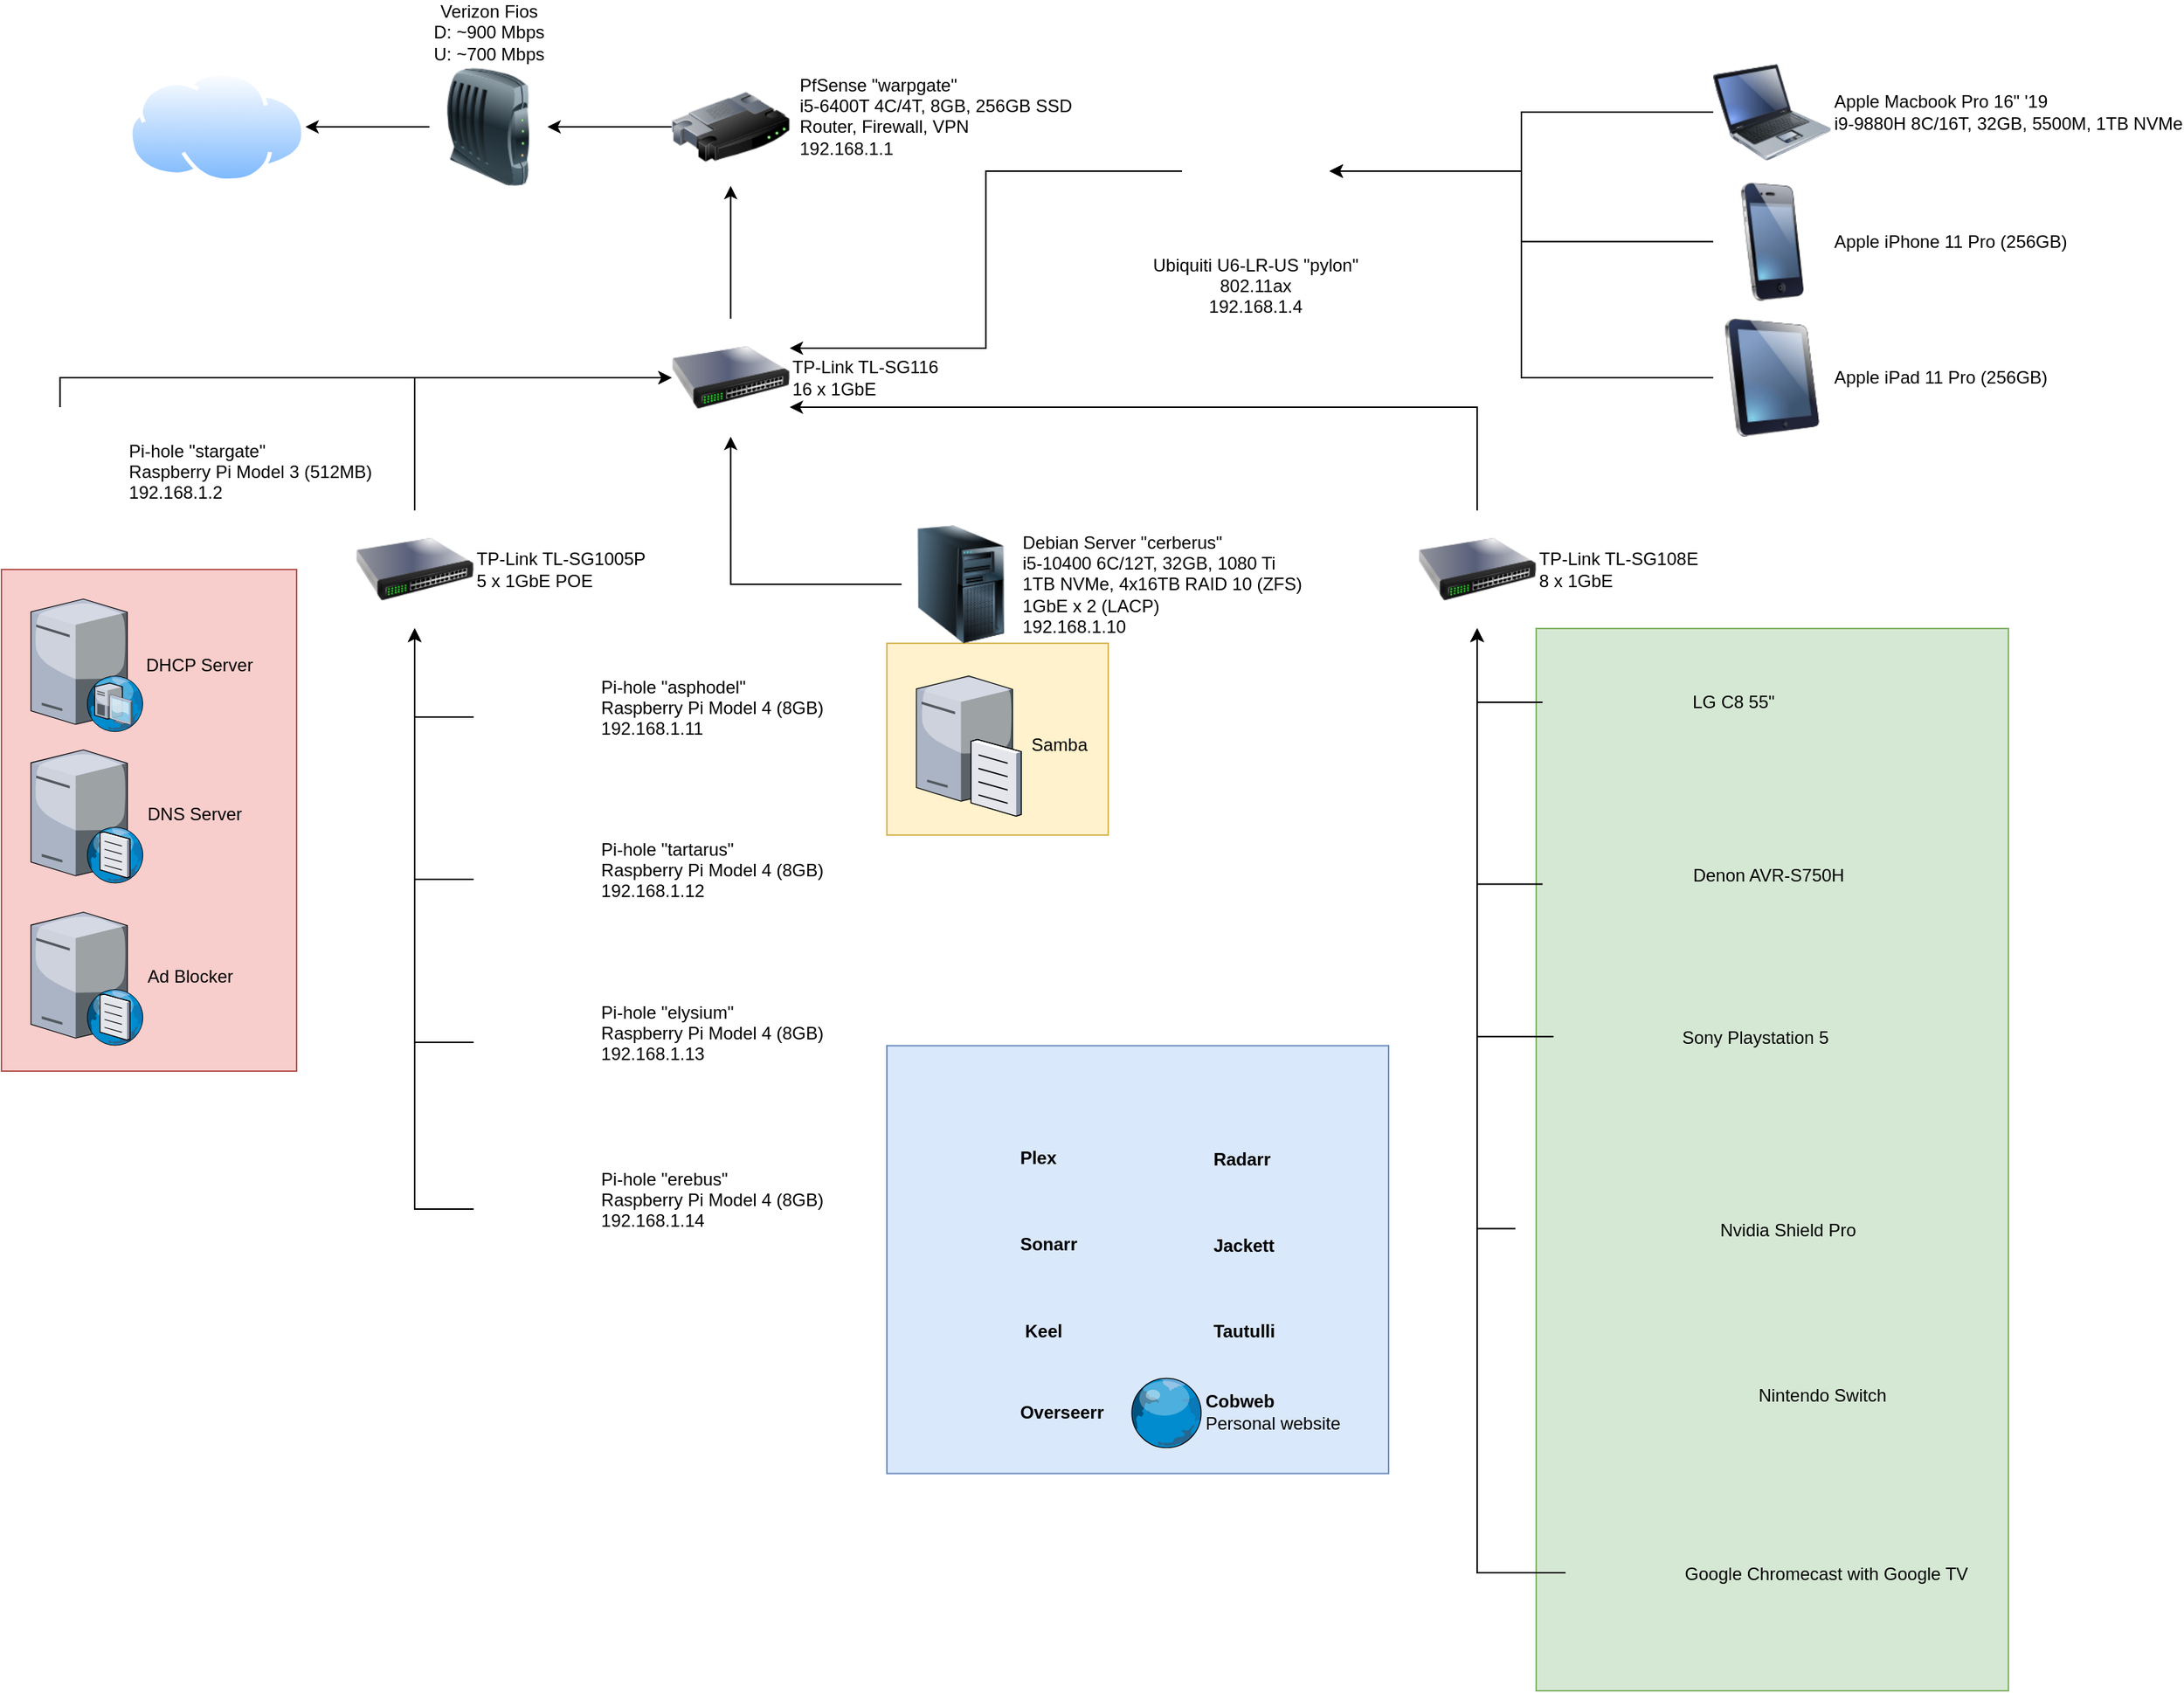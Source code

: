 <mxfile version="15.9.4" type="github"><diagram name="Page-1" id="e3a06f82-3646-2815-327d-82caf3d4e204"><mxGraphModel dx="2022" dy="2447" grid="1" gridSize="10" guides="1" tooltips="1" connect="1" arrows="1" fold="1" page="1" pageScale="1.5" pageWidth="1169" pageHeight="826" background="none" math="0" shadow="0"><root><mxCell id="0" style=";html=1;"/><mxCell id="1" style=";html=1;" parent="0"/><mxCell id="Q6wscr-v3BO27o5_kwgw-108" value="" style="rounded=0;whiteSpace=wrap;html=1;fillColor=#f8cecc;strokeColor=#b85450;labelBackgroundColor=none;" vertex="1" parent="1"><mxGeometry x="80" y="-840" width="200" height="340" as="geometry"/></mxCell><mxCell id="Q6wscr-v3BO27o5_kwgw-90" value="&lt;div&gt;&lt;br&gt;&lt;/div&gt;" style="rounded=0;whiteSpace=wrap;html=1;verticalAlign=top;align=left;spacingLeft=9;spacing=2;fillColor=#fff2cc;strokeColor=#d6b656;labelBackgroundColor=none;" vertex="1" parent="1"><mxGeometry x="680" y="-790" width="150" height="130" as="geometry"/></mxCell><mxCell id="Q6wscr-v3BO27o5_kwgw-75" value="" style="rounded=0;whiteSpace=wrap;html=1;verticalAlign=top;align=left;spacingLeft=9;spacing=2;fillColor=#dae8fc;strokeColor=#6c8ebf;labelBackgroundColor=none;" vertex="1" parent="1"><mxGeometry x="680" y="-517.25" width="340" height="290" as="geometry"/></mxCell><mxCell id="Q6wscr-v3BO27o5_kwgw-55" value="DHCP Server" style="verticalLabelPosition=middle;sketch=0;aspect=fixed;html=1;verticalAlign=middle;strokeColor=none;align=left;outlineConnect=0;shape=mxgraph.citrix.dhcp_server;labelPosition=right;labelBackgroundColor=none;" vertex="1" parent="1"><mxGeometry x="100" y="-820" width="76" height="90" as="geometry"/></mxCell><mxCell id="Q6wscr-v3BO27o5_kwgw-56" value="DNS Server" style="verticalLabelPosition=middle;sketch=0;aspect=fixed;html=1;verticalAlign=middle;strokeColor=none;align=left;outlineConnect=0;shape=mxgraph.citrix.dns_server;labelPosition=right;labelBackgroundColor=none;" vertex="1" parent="1"><mxGeometry x="100" y="-720" width="76.5" height="92.5" as="geometry"/></mxCell><mxCell id="Q6wscr-v3BO27o5_kwgw-185" style="edgeStyle=orthogonalEdgeStyle;rounded=0;orthogonalLoop=1;jettySize=auto;html=1;exitX=0;exitY=0.5;exitDx=0;exitDy=0;entryX=0.5;entryY=1;entryDx=0;entryDy=0;labelBackgroundColor=none;" edge="1" parent="1" source="Q6wscr-v3BO27o5_kwgw-72" target="Q6wscr-v3BO27o5_kwgw-126"><mxGeometry relative="1" as="geometry"/></mxCell><mxCell id="Q6wscr-v3BO27o5_kwgw-72" value="&lt;div&gt;&lt;span&gt;Debian Server&lt;/span&gt; &quot;cerberus&quot;&lt;/div&gt;&lt;div&gt;i5-10400 6C/12T, 32GB, 1080 Ti&lt;/div&gt;&lt;div&gt;1TB NVMe, 4x16TB RAID 10 (ZFS)&lt;br&gt;&lt;/div&gt;&lt;div&gt;1GbE x 2 (LACP)&lt;/div&gt;&lt;div&gt;192.168.1.10&lt;/div&gt;" style="image;html=1;image=img/lib/clip_art/computers/Server_Tower_128x128.png;labelPosition=right;verticalLabelPosition=middle;align=left;verticalAlign=middle;labelBackgroundColor=none;fontStyle=0" vertex="1" parent="1"><mxGeometry x="690" y="-870" width="80" height="80" as="geometry"/></mxCell><mxCell id="Q6wscr-v3BO27o5_kwgw-91" value="&lt;div&gt;Samba&lt;/div&gt;" style="verticalLabelPosition=middle;sketch=0;aspect=fixed;html=1;verticalAlign=middle;strokeColor=none;align=left;outlineConnect=0;shape=mxgraph.citrix.file_server;rounded=0;labelPosition=right;spacingLeft=5;labelBackgroundColor=none;" vertex="1" parent="1"><mxGeometry x="700" y="-770" width="71" height="97" as="geometry"/></mxCell><mxCell id="Q6wscr-v3BO27o5_kwgw-96" value="" style="shape=image;verticalLabelPosition=bottom;labelBackgroundColor=none;verticalAlign=top;aspect=fixed;imageAspect=0;image=https://upload.wikimedia.org/wikipedia/commons/thumb/3/39/Kubernetes_logo_without_workmark.svg/1200px-Kubernetes_logo_without_workmark.svg.png;" vertex="1" parent="1"><mxGeometry x="690" y="-616.25" width="144.16" height="140" as="geometry"/></mxCell><mxCell id="Q6wscr-v3BO27o5_kwgw-129" style="edgeStyle=orthogonalEdgeStyle;rounded=0;orthogonalLoop=1;jettySize=auto;html=1;exitX=0.5;exitY=0;exitDx=0;exitDy=0;labelBackgroundColor=none;" edge="1" parent="1" source="Q6wscr-v3BO27o5_kwgw-107" target="Q6wscr-v3BO27o5_kwgw-126"><mxGeometry relative="1" as="geometry"/></mxCell><mxCell id="Q6wscr-v3BO27o5_kwgw-107" value="Pi-hole &quot;stargate&quot;&#xA;Raspberry Pi Model 3 (512MB)&#xA;192.168.1.2&#xA;" style="shape=image;verticalLabelPosition=middle;labelBackgroundColor=none;verticalAlign=middle;aspect=fixed;imageAspect=0;image=https://www.raspberrypi.org/app/uploads/2018/03/RPi-Logo-Reg-SCREEN.png;labelPosition=right;align=left;spacingBottom=0;spacingRight=0;spacingLeft=5;" vertex="1" parent="1"><mxGeometry x="80" y="-950" width="79.42" height="100" as="geometry"/></mxCell><mxCell id="Q6wscr-v3BO27o5_kwgw-151" style="edgeStyle=orthogonalEdgeStyle;rounded=0;orthogonalLoop=1;jettySize=auto;html=1;exitX=0;exitY=0.5;exitDx=0;exitDy=0;entryX=1;entryY=0.5;entryDx=0;entryDy=0;labelBackgroundColor=none;" edge="1" parent="1" source="Q6wscr-v3BO27o5_kwgw-110" target="Q6wscr-v3BO27o5_kwgw-148"><mxGeometry relative="1" as="geometry"/></mxCell><mxCell id="Q6wscr-v3BO27o5_kwgw-110" value="&lt;div&gt;&lt;span&gt;PfSense &lt;/span&gt;&quot;warpgate&quot;&lt;/div&gt;&lt;div&gt;i5-6400T 4C/4T, 8GB, 256GB SSD&lt;/div&gt;&lt;div&gt;Router, Firewall, VPN&lt;br&gt;&lt;/div&gt;&lt;div&gt;192.168.1.1&lt;br&gt;&lt;/div&gt;&lt;div&gt;&lt;br&gt;&lt;/div&gt;" style="image;html=1;image=img/lib/clip_art/networking/Router_128x128.png;rounded=0;labelBackgroundColor=none;labelPosition=right;verticalLabelPosition=middle;align=left;verticalAlign=middle;spacingLeft=5;fontStyle=0" vertex="1" parent="1"><mxGeometry x="534.16" y="-1180" width="80" height="80" as="geometry"/></mxCell><mxCell id="Q6wscr-v3BO27o5_kwgw-112" value="Ad Blocker" style="verticalLabelPosition=middle;sketch=0;aspect=fixed;html=1;verticalAlign=middle;strokeColor=none;align=left;outlineConnect=0;shape=mxgraph.citrix.dns_server;labelPosition=right;labelBackgroundColor=none;" vertex="1" parent="1"><mxGeometry x="100" y="-610" width="76.5" height="92.5" as="geometry"/></mxCell><mxCell id="Q6wscr-v3BO27o5_kwgw-117" value="Plex" style="shape=image;verticalLabelPosition=middle;labelBackgroundColor=none;verticalAlign=middle;aspect=fixed;imageAspect=0;image=https://avatars.githubusercontent.com/u/324832?s=200&amp;v=4;spacingLeft=5;labelPosition=right;align=left;fontStyle=1" vertex="1" parent="1"><mxGeometry x="713.321" y="-467.25" width="50" height="50" as="geometry"/></mxCell><mxCell id="Q6wscr-v3BO27o5_kwgw-119" value="Sonarr" style="shape=image;verticalLabelPosition=middle;labelBackgroundColor=none;verticalAlign=middle;aspect=fixed;imageAspect=0;image=https://external-preview.redd.it/kZw4vA5LaxvPL6t2YK4gAiV17VP2LA1qvftpT6cIvYw.png?auto=webp&amp;s=e881471a35ab00aaa56dd9b0bb931f70ea7671dc;spacingLeft=5;labelPosition=right;align=left;fontStyle=1" vertex="1" parent="1"><mxGeometry x="713.318" y="-408.75" width="50" height="50" as="geometry"/></mxCell><mxCell id="Q6wscr-v3BO27o5_kwgw-120" value="Radarr" style="shape=image;verticalLabelPosition=middle;labelBackgroundColor=none;verticalAlign=middle;aspect=fixed;imageAspect=0;image=https://raw.githubusercontent.com/Radarr/radarr.github.io/master/logo/radarr-64.png;fontStyle=1;labelPosition=right;align=left;spacingLeft=5;" vertex="1" parent="1"><mxGeometry x="844.315" y="-466.14" width="50" height="50" as="geometry"/></mxCell><mxCell id="Q6wscr-v3BO27o5_kwgw-121" value="Jackett" style="shape=image;verticalLabelPosition=middle;labelBackgroundColor=none;verticalAlign=middle;aspect=fixed;imageAspect=0;image=https://jackett.techn.is/jacket_medium.png;labelPosition=right;align=left;spacingLeft=5;fontStyle=1" vertex="1" parent="1"><mxGeometry x="843.317" y="-408.14" width="51" height="51" as="geometry"/></mxCell><mxCell id="Q6wscr-v3BO27o5_kwgw-122" value="Tautulli" style="shape=image;verticalLabelPosition=middle;labelBackgroundColor=none;verticalAlign=middle;aspect=fixed;imageAspect=0;image=https://tautulli.com/images/logo-circle.png;labelPosition=right;align=left;spacingLeft=5;fontStyle=1" vertex="1" parent="1"><mxGeometry x="844.322" y="-349.48" width="50" height="50" as="geometry"/></mxCell><mxCell id="Q6wscr-v3BO27o5_kwgw-123" value="Overseerr" style="shape=image;verticalLabelPosition=middle;labelBackgroundColor=none;verticalAlign=middle;aspect=fixed;imageAspect=0;image=https://storage.cloudconvert.com/tasks/fbc8fbe5-36fb-4b88-854a-37ac5f732d41/os_logo_filled.png?AWSAccessKeyId=cloudconvert-production&amp;Expires=1639360409&amp;Signature=rjBVPXYvPCMH2G7dvn7iOxPwyJc%3D&amp;response-content-disposition=inline%3B%20filename%3D%22os_logo_filled.png%22&amp;response-content-type=image%2Fpng;labelPosition=right;align=left;spacingLeft=5;fontStyle=1" vertex="1" parent="1"><mxGeometry x="713.319" y="-294.75" width="50" height="50" as="geometry"/></mxCell><mxCell id="Q6wscr-v3BO27o5_kwgw-124" value="Keel" style="shape=image;verticalLabelPosition=middle;labelBackgroundColor=none;verticalAlign=middle;aspect=fixed;imageAspect=0;image=https://keel.sh/img/logo_small.png;labelPosition=right;align=left;spacingLeft=5;fontStyle=1" vertex="1" parent="1"><mxGeometry x="710.005" y="-349.48" width="56.62" height="50" as="geometry"/></mxCell><mxCell id="Q6wscr-v3BO27o5_kwgw-125" value="&lt;div&gt;&lt;b&gt;Cobweb&lt;/b&gt;&lt;/div&gt;&lt;div align=&quot;left&quot;&gt;Personal website&lt;br&gt;&lt;b&gt;&lt;/b&gt;&lt;/div&gt;" style="verticalLabelPosition=middle;sketch=0;aspect=fixed;html=1;verticalAlign=middle;strokeColor=none;align=left;outlineConnect=0;shape=mxgraph.citrix.globe;rounded=0;shadow=0;labelBackgroundColor=none;labelBorderColor=none;labelPosition=right;" vertex="1" parent="1"><mxGeometry x="843.82" y="-292.52" width="50" height="47.77" as="geometry"/></mxCell><mxCell id="Q6wscr-v3BO27o5_kwgw-147" style="edgeStyle=orthogonalEdgeStyle;rounded=0;orthogonalLoop=1;jettySize=auto;html=1;exitX=0.5;exitY=0;exitDx=0;exitDy=0;entryX=0.5;entryY=1;entryDx=0;entryDy=0;labelBackgroundColor=none;" edge="1" parent="1" source="Q6wscr-v3BO27o5_kwgw-126" target="Q6wscr-v3BO27o5_kwgw-110"><mxGeometry relative="1" as="geometry"/></mxCell><mxCell id="Q6wscr-v3BO27o5_kwgw-126" value="&lt;div&gt;&lt;span&gt;TP-Link TL-SG116&lt;/span&gt;&lt;/div&gt;&lt;div&gt;16 x 1GbE&lt;br&gt;&lt;/div&gt;" style="image;html=1;image=img/lib/clip_art/networking/Switch_128x128.png;rounded=0;shadow=0;labelBackgroundColor=none;labelBorderColor=none;sketch=1;strokeWidth=3;labelPosition=right;verticalLabelPosition=middle;align=left;verticalAlign=middle;fontStyle=0" vertex="1" parent="1"><mxGeometry x="534.16" y="-1010" width="80" height="80" as="geometry"/></mxCell><mxCell id="Q6wscr-v3BO27o5_kwgw-130" style="edgeStyle=orthogonalEdgeStyle;rounded=0;orthogonalLoop=1;jettySize=auto;html=1;exitX=0.5;exitY=0;exitDx=0;exitDy=0;entryX=0;entryY=0.5;entryDx=0;entryDy=0;labelBackgroundColor=none;" edge="1" parent="1" source="Q6wscr-v3BO27o5_kwgw-127" target="Q6wscr-v3BO27o5_kwgw-126"><mxGeometry relative="1" as="geometry"/></mxCell><mxCell id="Q6wscr-v3BO27o5_kwgw-127" value="&lt;div&gt;&lt;span&gt;TP-Link TL-SG1005P&lt;/span&gt;&lt;/div&gt;&lt;div&gt;5 x 1GbE POE&lt;br&gt;&lt;/div&gt;" style="image;html=1;image=img/lib/clip_art/networking/Switch_128x128.png;rounded=0;shadow=0;labelBackgroundColor=none;labelBorderColor=none;sketch=1;strokeWidth=3;labelPosition=right;verticalLabelPosition=middle;align=left;verticalAlign=middle;fontStyle=0" vertex="1" parent="1"><mxGeometry x="320" y="-880" width="80" height="80" as="geometry"/></mxCell><mxCell id="Q6wscr-v3BO27o5_kwgw-138" style="edgeStyle=orthogonalEdgeStyle;rounded=0;orthogonalLoop=1;jettySize=auto;html=1;exitX=0;exitY=0.5;exitDx=0;exitDy=0;entryX=0.5;entryY=1;entryDx=0;entryDy=0;labelBackgroundColor=none;" edge="1" parent="1" source="Q6wscr-v3BO27o5_kwgw-131" target="Q6wscr-v3BO27o5_kwgw-127"><mxGeometry relative="1" as="geometry"/></mxCell><mxCell id="Q6wscr-v3BO27o5_kwgw-131" value="Pi-hole &quot;asphodel&quot;&#xA;Raspberry Pi Model 4 (8GB)&#xA;192.168.1.11&#xA;" style="shape=image;verticalLabelPosition=middle;labelBackgroundColor=none;verticalAlign=middle;aspect=fixed;imageAspect=0;image=https://www.raspberrypi.org/app/uploads/2018/03/RPi-Logo-Reg-SCREEN.png;labelPosition=right;align=left;spacingBottom=0;spacingRight=0;spacingLeft=5;fontStyle=0" vertex="1" parent="1"><mxGeometry x="400" y="-790" width="79.42" height="100" as="geometry"/></mxCell><mxCell id="Q6wscr-v3BO27o5_kwgw-139" style="edgeStyle=orthogonalEdgeStyle;rounded=0;orthogonalLoop=1;jettySize=auto;html=1;exitX=0;exitY=0.5;exitDx=0;exitDy=0;labelBackgroundColor=none;" edge="1" parent="1" source="Q6wscr-v3BO27o5_kwgw-135" target="Q6wscr-v3BO27o5_kwgw-127"><mxGeometry relative="1" as="geometry"/></mxCell><mxCell id="Q6wscr-v3BO27o5_kwgw-135" value="Pi-hole &quot;tartarus&quot;&#xA;Raspberry Pi Model 4 (8GB)&#xA;192.168.1.12&#xA;" style="shape=image;verticalLabelPosition=middle;labelBackgroundColor=none;verticalAlign=middle;aspect=fixed;imageAspect=0;image=https://www.raspberrypi.org/app/uploads/2018/03/RPi-Logo-Reg-SCREEN.png;labelPosition=right;align=left;spacingBottom=0;spacingRight=0;spacingLeft=5;" vertex="1" parent="1"><mxGeometry x="400" y="-680" width="79.42" height="100" as="geometry"/></mxCell><mxCell id="Q6wscr-v3BO27o5_kwgw-140" style="edgeStyle=orthogonalEdgeStyle;rounded=0;orthogonalLoop=1;jettySize=auto;html=1;exitX=0;exitY=0.5;exitDx=0;exitDy=0;labelBackgroundColor=none;" edge="1" parent="1" source="Q6wscr-v3BO27o5_kwgw-136" target="Q6wscr-v3BO27o5_kwgw-127"><mxGeometry relative="1" as="geometry"/></mxCell><mxCell id="Q6wscr-v3BO27o5_kwgw-136" value="Pi-hole &quot;elysium&quot;&#xA;Raspberry Pi Model 4 (8GB)&#xA;192.168.1.13&#xA;" style="shape=image;verticalLabelPosition=middle;labelBackgroundColor=none;verticalAlign=middle;aspect=fixed;imageAspect=0;image=https://www.raspberrypi.org/app/uploads/2018/03/RPi-Logo-Reg-SCREEN.png;labelPosition=right;align=left;spacingBottom=0;spacingRight=0;spacingLeft=5;" vertex="1" parent="1"><mxGeometry x="400" y="-569.5" width="79.42" height="100" as="geometry"/></mxCell><mxCell id="Q6wscr-v3BO27o5_kwgw-141" style="edgeStyle=orthogonalEdgeStyle;rounded=0;orthogonalLoop=1;jettySize=auto;html=1;exitX=0;exitY=0.5;exitDx=0;exitDy=0;labelBackgroundColor=none;" edge="1" parent="1" source="Q6wscr-v3BO27o5_kwgw-137" target="Q6wscr-v3BO27o5_kwgw-127"><mxGeometry relative="1" as="geometry"/></mxCell><mxCell id="Q6wscr-v3BO27o5_kwgw-137" value="Pi-hole &quot;erebus&quot;&#xA;Raspberry Pi Model 4 (8GB)&#xA;192.168.1.14&#xA;" style="shape=image;verticalLabelPosition=middle;labelBackgroundColor=none;verticalAlign=middle;aspect=fixed;imageAspect=0;image=https://www.raspberrypi.org/app/uploads/2018/03/RPi-Logo-Reg-SCREEN.png;labelPosition=right;align=left;spacingBottom=0;spacingRight=0;spacingLeft=5;fontStyle=0" vertex="1" parent="1"><mxGeometry x="400" y="-456.5" width="79.42" height="100" as="geometry"/></mxCell><mxCell id="Q6wscr-v3BO27o5_kwgw-142" value="" style="shape=image;verticalLabelPosition=bottom;labelBackgroundColor=none;verticalAlign=top;aspect=fixed;imageAspect=0;image=https://upload.wikimedia.org/wikipedia/commons/thumb/3/39/Kubernetes_logo_without_workmark.svg/1200px-Kubernetes_logo_without_workmark.svg.png;" vertex="1" parent="1"><mxGeometry x="393" y="-730" width="41.19" height="40" as="geometry"/></mxCell><mxCell id="Q6wscr-v3BO27o5_kwgw-143" value="" style="shape=image;verticalLabelPosition=bottom;labelBackgroundColor=none;verticalAlign=top;aspect=fixed;imageAspect=0;image=https://upload.wikimedia.org/wikipedia/commons/thumb/3/39/Kubernetes_logo_without_workmark.svg/1200px-Kubernetes_logo_without_workmark.svg.png;" vertex="1" parent="1"><mxGeometry x="393" y="-620" width="41.19" height="40" as="geometry"/></mxCell><mxCell id="Q6wscr-v3BO27o5_kwgw-144" value="" style="shape=image;verticalLabelPosition=bottom;labelBackgroundColor=none;verticalAlign=top;aspect=fixed;imageAspect=0;image=https://upload.wikimedia.org/wikipedia/commons/thumb/3/39/Kubernetes_logo_without_workmark.svg/1200px-Kubernetes_logo_without_workmark.svg.png;" vertex="1" parent="1"><mxGeometry x="393" y="-509.5" width="41.19" height="40" as="geometry"/></mxCell><mxCell id="Q6wscr-v3BO27o5_kwgw-145" value="" style="shape=image;verticalLabelPosition=bottom;labelBackgroundColor=none;verticalAlign=top;aspect=fixed;imageAspect=0;image=https://upload.wikimedia.org/wikipedia/commons/thumb/3/39/Kubernetes_logo_without_workmark.svg/1200px-Kubernetes_logo_without_workmark.svg.png;" vertex="1" parent="1"><mxGeometry x="393" y="-396.5" width="41.19" height="40" as="geometry"/></mxCell><mxCell id="Q6wscr-v3BO27o5_kwgw-146" value="" style="shape=image;verticalLabelPosition=bottom;labelBackgroundColor=none;verticalAlign=top;aspect=fixed;imageAspect=0;image=https://upload.wikimedia.org/wikipedia/commons/thumb/3/39/Kubernetes_logo_without_workmark.svg/1200px-Kubernetes_logo_without_workmark.svg.png;" vertex="1" parent="1"><mxGeometry x="680" y="-840" width="41.19" height="40" as="geometry"/></mxCell><mxCell id="Q6wscr-v3BO27o5_kwgw-150" style="edgeStyle=orthogonalEdgeStyle;rounded=0;orthogonalLoop=1;jettySize=auto;html=1;exitX=0;exitY=0.5;exitDx=0;exitDy=0;entryX=1;entryY=0.5;entryDx=0;entryDy=0;labelBackgroundColor=none;" edge="1" parent="1" source="Q6wscr-v3BO27o5_kwgw-148" target="Q6wscr-v3BO27o5_kwgw-149"><mxGeometry relative="1" as="geometry"/></mxCell><mxCell id="Q6wscr-v3BO27o5_kwgw-148" value="&lt;div&gt;&lt;span&gt;Verizon Fios&lt;/span&gt;&lt;/div&gt;&lt;div&gt; D: ~900 Mbps&lt;/div&gt;&lt;div&gt;U: ~700 Mbps&lt;br&gt;&lt;/div&gt;" style="image;html=1;image=img/lib/clip_art/networking/Modem_128x128.png;rounded=0;shadow=0;labelBackgroundColor=none;labelBorderColor=none;sketch=1;strokeWidth=3;labelPosition=center;verticalLabelPosition=top;align=center;verticalAlign=bottom;fontStyle=0" vertex="1" parent="1"><mxGeometry x="370.0" y="-1180" width="80" height="80" as="geometry"/></mxCell><mxCell id="Q6wscr-v3BO27o5_kwgw-149" value="" style="aspect=fixed;perimeter=ellipsePerimeter;html=1;align=center;shadow=0;dashed=0;spacingTop=3;image;image=img/lib/active_directory/internet_cloud.svg;rounded=0;labelBackgroundColor=none;labelBorderColor=none;sketch=1;strokeWidth=3;" vertex="1" parent="1"><mxGeometry x="166" y="-1177.8" width="120" height="75.6" as="geometry"/></mxCell><mxCell id="Q6wscr-v3BO27o5_kwgw-186" style="edgeStyle=orthogonalEdgeStyle;rounded=0;orthogonalLoop=1;jettySize=auto;html=1;exitX=0;exitY=0.5;exitDx=0;exitDy=0;entryX=1;entryY=0.25;entryDx=0;entryDy=0;labelBackgroundColor=none;" edge="1" parent="1" source="Q6wscr-v3BO27o5_kwgw-158" target="Q6wscr-v3BO27o5_kwgw-126"><mxGeometry relative="1" as="geometry"/></mxCell><mxCell id="Q6wscr-v3BO27o5_kwgw-158" value="Ubiquiti U6-LR-US &quot;pylon&quot;&#xA;802.11ax&#xA;192.168.1.4&#xA;&#xA;" style="shape=image;verticalLabelPosition=bottom;labelBackgroundColor=none;verticalAlign=top;aspect=fixed;imageAspect=0;image=https://cdn.shopify.com/s/files/1/1439/1668/products/UAP-AC-HD_Front_grande.png?v=1616581175;fontStyle=0" vertex="1" parent="1"><mxGeometry x="880" y="-1160" width="100" height="100" as="geometry"/></mxCell><mxCell id="Q6wscr-v3BO27o5_kwgw-162" value="" style="rounded=0;whiteSpace=wrap;html=1;verticalAlign=top;align=left;spacingLeft=9;spacing=2;fillColor=#d5e8d4;strokeColor=#82b366;labelBackgroundColor=none;" vertex="1" parent="1"><mxGeometry x="1120" y="-800" width="320" height="720" as="geometry"/></mxCell><mxCell id="Q6wscr-v3BO27o5_kwgw-166" style="edgeStyle=orthogonalEdgeStyle;rounded=0;orthogonalLoop=1;jettySize=auto;html=1;exitX=0.5;exitY=0;exitDx=0;exitDy=0;entryX=1;entryY=0.75;entryDx=0;entryDy=0;labelBackgroundColor=none;" edge="1" parent="1" source="Q6wscr-v3BO27o5_kwgw-163" target="Q6wscr-v3BO27o5_kwgw-126"><mxGeometry relative="1" as="geometry"/></mxCell><mxCell id="Q6wscr-v3BO27o5_kwgw-163" value="&lt;div&gt;&lt;span&gt;TP-Link TL-SG108E&lt;/span&gt;&lt;/div&gt;&lt;div&gt;8 x 1GbE&lt;br&gt;&lt;/div&gt;" style="image;html=1;image=img/lib/clip_art/networking/Switch_128x128.png;rounded=0;shadow=0;labelBackgroundColor=none;labelBorderColor=none;sketch=1;strokeWidth=3;labelPosition=right;verticalLabelPosition=middle;align=left;verticalAlign=middle;fontStyle=0" vertex="1" parent="1"><mxGeometry x="1040" y="-880" width="80" height="80" as="geometry"/></mxCell><mxCell id="Q6wscr-v3BO27o5_kwgw-167" style="edgeStyle=orthogonalEdgeStyle;rounded=0;orthogonalLoop=1;jettySize=auto;html=1;exitX=0;exitY=0.5;exitDx=0;exitDy=0;entryX=0.5;entryY=1;entryDx=0;entryDy=0;labelBackgroundColor=none;" edge="1" parent="1" source="Q6wscr-v3BO27o5_kwgw-168" target="Q6wscr-v3BO27o5_kwgw-163"><mxGeometry relative="1" as="geometry"><mxPoint x="1210" y="-839.5" as="sourcePoint"/></mxGeometry></mxCell><mxCell id="Q6wscr-v3BO27o5_kwgw-168" value="&lt;div&gt;LG C8 55&quot;&lt;/div&gt;" style="shape=image;html=1;verticalAlign=middle;verticalLabelPosition=middle;labelBackgroundColor=none;imageAspect=0;aspect=fixed;image=https://cdn1.iconfinder.com/data/icons/bnw/128x128/apps/tv.png;rounded=0;shadow=0;labelBorderColor=none;sketch=1;strokeWidth=3;labelPosition=right;align=left;" vertex="1" parent="1"><mxGeometry x="1124.34" y="-800" width="100" height="100" as="geometry"/></mxCell><mxCell id="Q6wscr-v3BO27o5_kwgw-172" style="edgeStyle=orthogonalEdgeStyle;rounded=0;orthogonalLoop=1;jettySize=auto;html=1;exitX=0;exitY=0.5;exitDx=0;exitDy=0;labelBackgroundColor=none;" edge="1" parent="1" source="Q6wscr-v3BO27o5_kwgw-171" target="Q6wscr-v3BO27o5_kwgw-163"><mxGeometry relative="1" as="geometry"/></mxCell><mxCell id="Q6wscr-v3BO27o5_kwgw-171" value="Denon AVR-S750H&#xA;" style="shape=image;verticalLabelPosition=middle;labelBackgroundColor=none;verticalAlign=middle;aspect=fixed;imageAspect=0;image=https://www.harmanaudio.com/on/demandware.static/-/Sites-masterCatalog_Harman/default/dw770164d0/AVR1510_007_dvHAMaster.png;labelPosition=right;align=left;" vertex="1" parent="1"><mxGeometry x="1124.34" y="-676.75" width="100" height="100" as="geometry"/></mxCell><mxCell id="Q6wscr-v3BO27o5_kwgw-176" style="edgeStyle=orthogonalEdgeStyle;rounded=0;orthogonalLoop=1;jettySize=auto;html=1;exitX=0;exitY=0.5;exitDx=0;exitDy=0;labelBackgroundColor=none;" edge="1" parent="1" source="Q6wscr-v3BO27o5_kwgw-175" target="Q6wscr-v3BO27o5_kwgw-163"><mxGeometry relative="1" as="geometry"/></mxCell><mxCell id="Q6wscr-v3BO27o5_kwgw-175" value="Sony Playstation 5" style="shape=image;verticalLabelPosition=middle;labelBackgroundColor=none;verticalAlign=middle;aspect=fixed;imageAspect=0;image=https://gmedia.playstation.com/is/image/SIEPDC/playstation-5-with-dualsense-front-product-shot-01-ps5-en-30jul20?$native--t$;labelPosition=right;align=left;" vertex="1" parent="1"><mxGeometry x="1131.75" y="-576.75" width="85.19" height="106.75" as="geometry"/></mxCell><mxCell id="Q6wscr-v3BO27o5_kwgw-178" style="edgeStyle=orthogonalEdgeStyle;rounded=0;orthogonalLoop=1;jettySize=auto;html=1;exitX=0;exitY=0.5;exitDx=0;exitDy=0;labelBackgroundColor=none;" edge="1" parent="1" source="Q6wscr-v3BO27o5_kwgw-177" target="Q6wscr-v3BO27o5_kwgw-163"><mxGeometry relative="1" as="geometry"/></mxCell><mxCell id="Q6wscr-v3BO27o5_kwgw-177" value="Nvidia Shield Pro" style="shape=image;verticalLabelPosition=middle;labelBackgroundColor=none;verticalAlign=middle;aspect=fixed;imageAspect=0;image=https://crdms.images.consumerreports.org/f_auto,w_600/prod/products/cr/models/402603-4k-streaming-media-devices-nvidia-shield-tv-pro-10016516.png;labelPosition=right;align=left;" vertex="1" parent="1"><mxGeometry x="1105.92" y="-443.25" width="136.84" height="100" as="geometry"/></mxCell><mxCell id="Q6wscr-v3BO27o5_kwgw-179" value="Nintendo Switch" style="shape=image;verticalLabelPosition=middle;labelBackgroundColor=none;verticalAlign=middle;aspect=fixed;imageAspect=0;image=https://www.nintendo.com/sg/hardware/switch/compare/img/compare_sticky_had.png;labelPosition=right;align=left;" vertex="1" parent="1"><mxGeometry x="1080" y="-342.76" width="188.69" height="123.25" as="geometry"/></mxCell><mxCell id="Q6wscr-v3BO27o5_kwgw-183" style="edgeStyle=orthogonalEdgeStyle;rounded=0;orthogonalLoop=1;jettySize=auto;html=1;exitX=0;exitY=0.5;exitDx=0;exitDy=0;labelBackgroundColor=none;" edge="1" parent="1" source="Q6wscr-v3BO27o5_kwgw-182" target="Q6wscr-v3BO27o5_kwgw-163"><mxGeometry relative="1" as="geometry"/></mxCell><mxCell id="Q6wscr-v3BO27o5_kwgw-182" value="Google Chromecast with Google TV" style="shape=image;verticalLabelPosition=middle;labelBackgroundColor=none;verticalAlign=middle;aspect=fixed;imageAspect=0;image=https://lh3.googleusercontent.com/S95N3VLxlO2ZcEiKEzeLdhX_BryTOZ3yFZ3ADdH9uYdeCpnPwMfWmBQH9KRY6W0Mxca4m9T3hC4nb9LUFsD8iSaOdY1enYdXdfDky9JtNrE8p6hswg=w255-v3-e365;labelPosition=right;align=left;spacingLeft=10;" vertex="1" parent="1"><mxGeometry x="1139.88" y="-210" width="68.92" height="100" as="geometry"/></mxCell><mxCell id="Q6wscr-v3BO27o5_kwgw-187" style="edgeStyle=orthogonalEdgeStyle;rounded=0;orthogonalLoop=1;jettySize=auto;html=1;exitX=0;exitY=0.5;exitDx=0;exitDy=0;entryX=1;entryY=0.5;entryDx=0;entryDy=0;labelBackgroundColor=none;" edge="1" parent="1" source="Q6wscr-v3BO27o5_kwgw-184" target="Q6wscr-v3BO27o5_kwgw-158"><mxGeometry relative="1" as="geometry"><mxPoint x="1140" y="-1100" as="targetPoint"/></mxGeometry></mxCell><mxCell id="Q6wscr-v3BO27o5_kwgw-184" value="&lt;div&gt;Apple Macbook Pro 16&quot; '19&lt;/div&gt;&lt;div&gt;i9-9880H 8C/16T, 32GB, 5500M, 1TB NVMe&lt;br&gt;&lt;/div&gt;" style="image;html=1;image=img/lib/clip_art/computers/Laptop_128x128.png;rounded=0;shadow=0;labelBackgroundColor=none;labelBorderColor=none;sketch=1;strokeWidth=3;labelPosition=right;verticalLabelPosition=middle;align=left;verticalAlign=middle;" vertex="1" parent="1"><mxGeometry x="1240" y="-1190" width="80" height="80" as="geometry"/></mxCell><mxCell id="Q6wscr-v3BO27o5_kwgw-191" style="edgeStyle=orthogonalEdgeStyle;rounded=0;orthogonalLoop=1;jettySize=auto;html=1;exitX=0;exitY=0.5;exitDx=0;exitDy=0;entryX=1;entryY=0.5;entryDx=0;entryDy=0;labelBackgroundColor=none;" edge="1" parent="1" source="Q6wscr-v3BO27o5_kwgw-188" target="Q6wscr-v3BO27o5_kwgw-158"><mxGeometry relative="1" as="geometry"/></mxCell><mxCell id="Q6wscr-v3BO27o5_kwgw-188" value="Apple iPhone 11 Pro (256GB)" style="image;html=1;image=img/lib/clip_art/telecommunication/iPhone_128x128.png;rounded=0;shadow=0;labelBackgroundColor=none;labelBorderColor=none;sketch=1;strokeWidth=3;labelPosition=right;verticalLabelPosition=middle;align=left;verticalAlign=middle;" vertex="1" parent="1"><mxGeometry x="1240" y="-1102.2" width="80" height="80" as="geometry"/></mxCell><mxCell id="Q6wscr-v3BO27o5_kwgw-192" style="edgeStyle=orthogonalEdgeStyle;rounded=0;orthogonalLoop=1;jettySize=auto;html=1;exitX=0;exitY=0.5;exitDx=0;exitDy=0;labelBackgroundColor=none;entryX=1;entryY=0.5;entryDx=0;entryDy=0;" edge="1" parent="1" source="Q6wscr-v3BO27o5_kwgw-189" target="Q6wscr-v3BO27o5_kwgw-158"><mxGeometry relative="1" as="geometry"><mxPoint x="1110" y="-1030" as="targetPoint"/></mxGeometry></mxCell><mxCell id="Q6wscr-v3BO27o5_kwgw-189" value="Apple iPad 11 Pro (256GB)" style="image;html=1;image=img/lib/clip_art/computers/iPad_128x128.png;rounded=0;shadow=0;labelBackgroundColor=none;labelBorderColor=none;sketch=1;strokeWidth=3;labelPosition=right;verticalLabelPosition=middle;align=left;verticalAlign=middle;" vertex="1" parent="1"><mxGeometry x="1240" y="-1010" width="80" height="80" as="geometry"/></mxCell></root></mxGraphModel></diagram></mxfile>